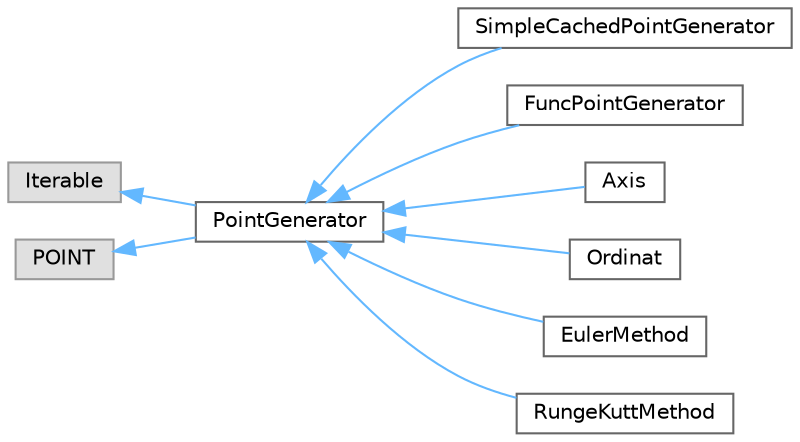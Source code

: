 digraph "Graphical Class Hierarchy"
{
 // LATEX_PDF_SIZE
  bgcolor="transparent";
  edge [fontname=Helvetica,fontsize=10,labelfontname=Helvetica,labelfontsize=10];
  node [fontname=Helvetica,fontsize=10,shape=box,height=0.2,width=0.4];
  rankdir="LR";
  Node0 [id="Node000000",label="Iterable",height=0.2,width=0.4,color="grey60", fillcolor="#E0E0E0", style="filled",tooltip=" "];
  Node0 -> Node1 [id="edge1_Node000000_Node000001",dir="back",color="steelblue1",style="solid",tooltip=" "];
  Node1 [id="Node000001",label="PointGenerator",height=0.2,width=0.4,color="grey40", fillcolor="white", style="filled",URL="$classmodels_1_1PointGenerator_1_1PointGenerator.html",tooltip="Базовый класс генерирующий POINT."];
  Node1 -> Node2 [id="edge2_Node000001_Node000002",dir="back",color="steelblue1",style="solid",tooltip=" "];
  Node2 [id="Node000002",label="SimpleCachedPointGenerator",height=0.2,width=0.4,color="grey40", fillcolor="white", style="filled",URL="$classmodels_1_1CachedPointGenerator_1_1SimpleCachedPointGenerator.html",tooltip="Простой кэширующий генератор."];
  Node1 -> Node3 [id="edge3_Node000001_Node000003",dir="back",color="steelblue1",style="solid",tooltip=" "];
  Node3 [id="Node000003",label="FuncPointGenerator",height=0.2,width=0.4,color="grey40", fillcolor="white", style="filled",URL="$classmodels_1_1FuncPointGenerator_1_1FuncPointGenerator.html",tooltip="Генератор на основе функции"];
  Node1 -> Node4 [id="edge4_Node000001_Node000004",dir="back",color="steelblue1",style="solid",tooltip=" "];
  Node4 [id="Node000004",label="Axis",height=0.2,width=0.4,color="grey40", fillcolor="white", style="filled",URL="$classutils_1_1generators_1_1Axis.html",tooltip="Генератор оси аксис"];
  Node1 -> Node5 [id="edge5_Node000001_Node000005",dir="back",color="steelblue1",style="solid",tooltip=" "];
  Node5 [id="Node000005",label="Ordinat",height=0.2,width=0.4,color="grey40", fillcolor="white", style="filled",URL="$classutils_1_1generators_1_1Ordinat.html",tooltip="Генератор оси ординат"];
  Node1 -> Node6 [id="edge6_Node000001_Node000006",dir="back",color="steelblue1",style="solid",tooltip=" "];
  Node6 [id="Node000006",label="EulerMethod",height=0.2,width=0.4,color="grey40", fillcolor="white", style="filled",URL="$classutils_1_1methods_1_1EulerMethod.html",tooltip="Метод Эйлера для построения фазового портрета"];
  Node1 -> Node7 [id="edge7_Node000001_Node000007",dir="back",color="steelblue1",style="solid",tooltip=" "];
  Node7 [id="Node000007",label="RungeKuttMethod",height=0.2,width=0.4,color="grey40", fillcolor="white", style="filled",URL="$classutils_1_1methods_1_1RungeKuttMethod.html",tooltip="Метод Рунге-Кутта для построения фазового портрета"];
  Node8 [id="Node000008",label="POINT",height=0.2,width=0.4,color="grey60", fillcolor="#E0E0E0", style="filled",tooltip=" "];
  Node8 -> Node1 [id="edge8_Node000008_Node000001",dir="back",color="steelblue1",style="solid",tooltip=" "];
}
